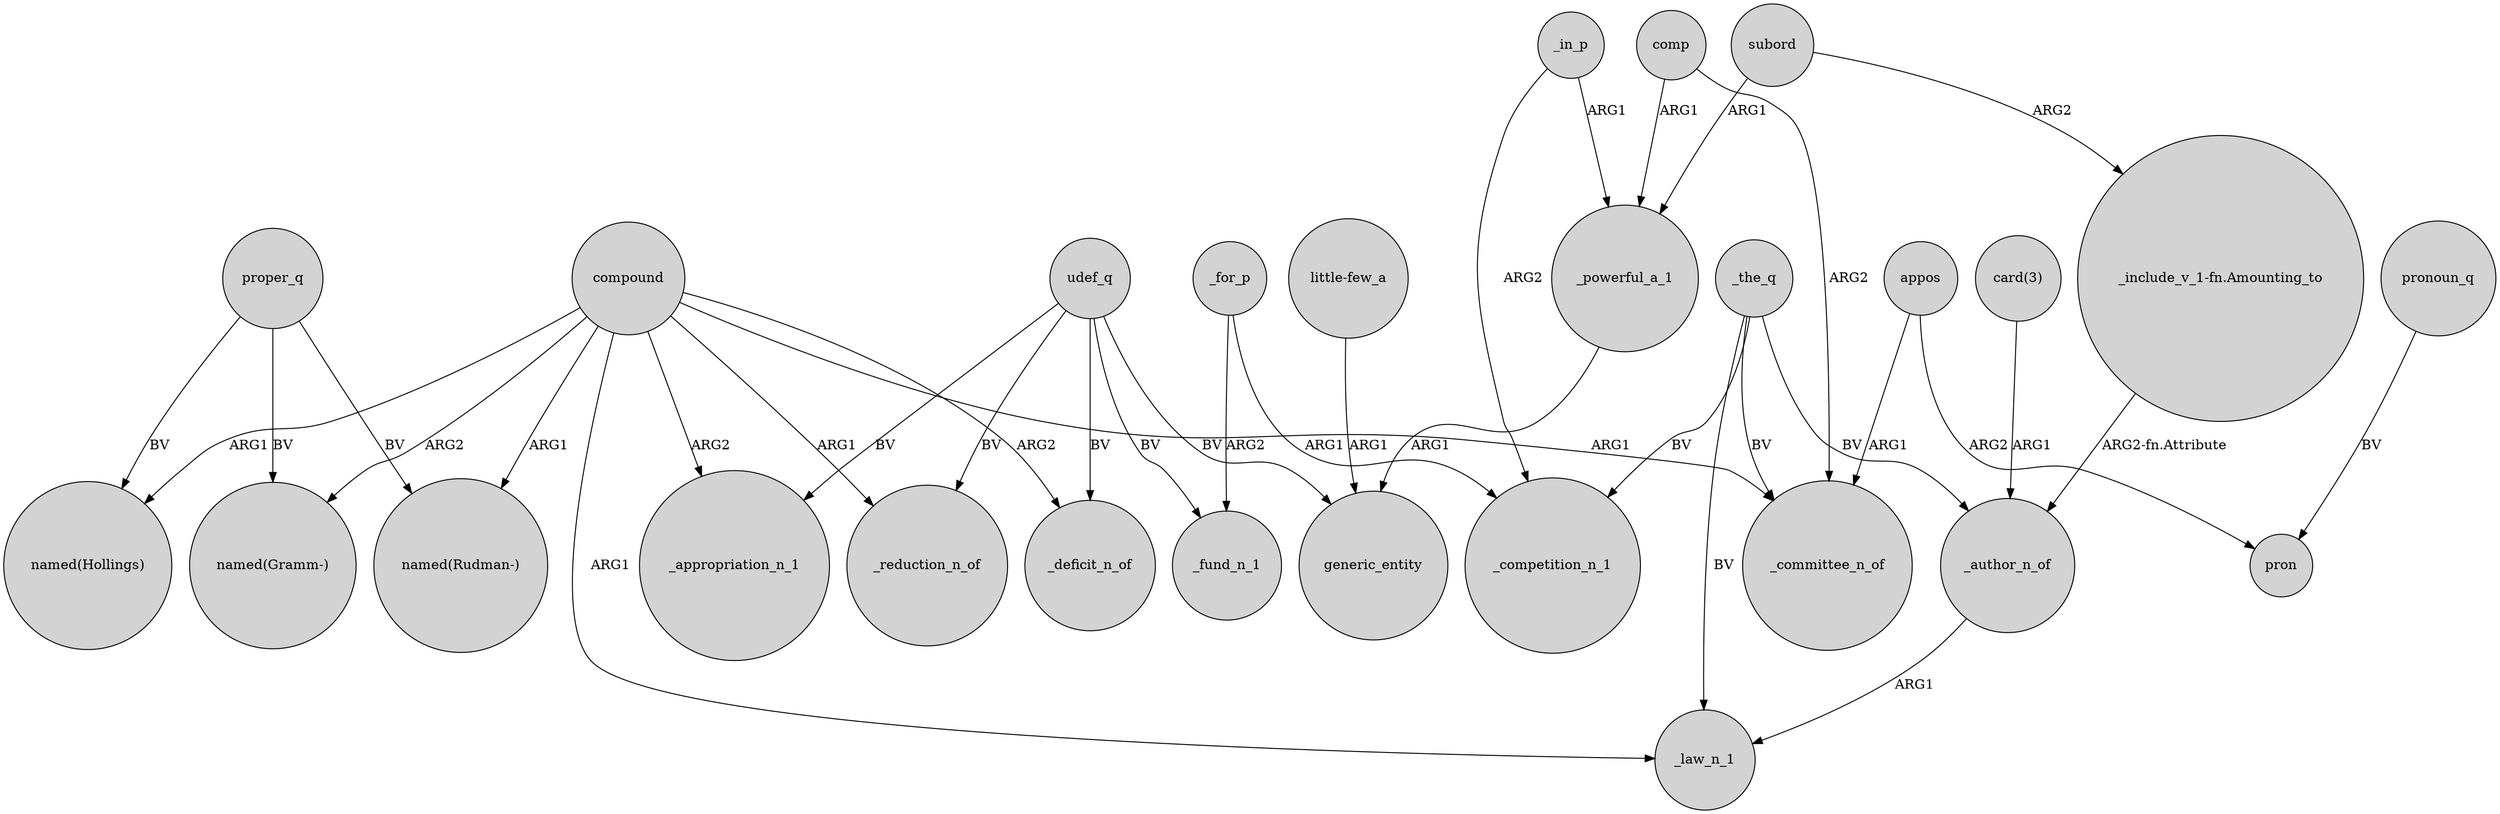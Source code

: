 digraph {
	node [shape=circle style=filled]
	compound -> "named(Rudman-)" [label=ARG1]
	_for_p -> _fund_n_1 [label=ARG2]
	udef_q -> _fund_n_1 [label=BV]
	comp -> _powerful_a_1 [label=ARG1]
	compound -> _committee_n_of [label=ARG1]
	compound -> _appropriation_n_1 [label=ARG2]
	"_include_v_1-fn.Amounting_to" -> _author_n_of [label="ARG2-fn.Attribute"]
	compound -> _deficit_n_of [label=ARG2]
	compound -> "named(Hollings)" [label=ARG1]
	compound -> _reduction_n_of [label=ARG1]
	proper_q -> "named(Gramm-)" [label=BV]
	_in_p -> _competition_n_1 [label=ARG2]
	appos -> _committee_n_of [label=ARG1]
	"little-few_a" -> generic_entity [label=ARG1]
	udef_q -> generic_entity [label=BV]
	_the_q -> _law_n_1 [label=BV]
	appos -> pron [label=ARG2]
	pronoun_q -> pron [label=BV]
	_in_p -> _powerful_a_1 [label=ARG1]
	_the_q -> _author_n_of [label=BV]
	_the_q -> _competition_n_1 [label=BV]
	udef_q -> _reduction_n_of [label=BV]
	_for_p -> _competition_n_1 [label=ARG1]
	udef_q -> _appropriation_n_1 [label=BV]
	"card(3)" -> _author_n_of [label=ARG1]
	_the_q -> _committee_n_of [label=BV]
	compound -> "named(Gramm-)" [label=ARG2]
	subord -> "_include_v_1-fn.Amounting_to" [label=ARG2]
	proper_q -> "named(Hollings)" [label=BV]
	compound -> _law_n_1 [label=ARG1]
	proper_q -> "named(Rudman-)" [label=BV]
	_powerful_a_1 -> generic_entity [label=ARG1]
	comp -> _committee_n_of [label=ARG2]
	_author_n_of -> _law_n_1 [label=ARG1]
	udef_q -> _deficit_n_of [label=BV]
	subord -> _powerful_a_1 [label=ARG1]
}
